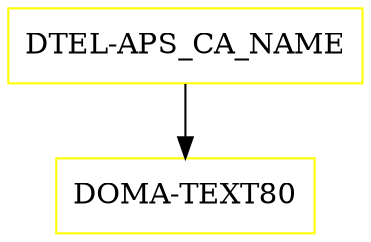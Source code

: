 digraph G {
  "DTEL-APS_CA_NAME" [shape=box,color=yellow];
  "DOMA-TEXT80" [shape=box,color=yellow,URL="./DOMA_TEXT80.html"];
  "DTEL-APS_CA_NAME" -> "DOMA-TEXT80";
}
